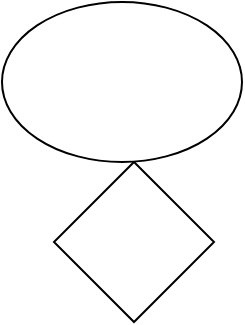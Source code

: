 <mxfile version="22.1.0" type="github">
  <diagram name="Page-1" id="34hz9bC29nvqE_dl58Rr">
    <mxGraphModel dx="1050" dy="534" grid="1" gridSize="10" guides="1" tooltips="1" connect="1" arrows="1" fold="1" page="1" pageScale="1" pageWidth="827" pageHeight="1169" math="0" shadow="0">
      <root>
        <mxCell id="0" />
        <mxCell id="1" parent="0" />
        <mxCell id="bd5krrrPCVcOOacsnhfx-1" value="" style="rhombus;whiteSpace=wrap;html=1;" vertex="1" parent="1">
          <mxGeometry x="320" y="220" width="80" height="80" as="geometry" />
        </mxCell>
        <mxCell id="bd5krrrPCVcOOacsnhfx-2" value="" style="ellipse;whiteSpace=wrap;html=1;" vertex="1" parent="1">
          <mxGeometry x="294" y="140" width="120" height="80" as="geometry" />
        </mxCell>
      </root>
    </mxGraphModel>
  </diagram>
</mxfile>
